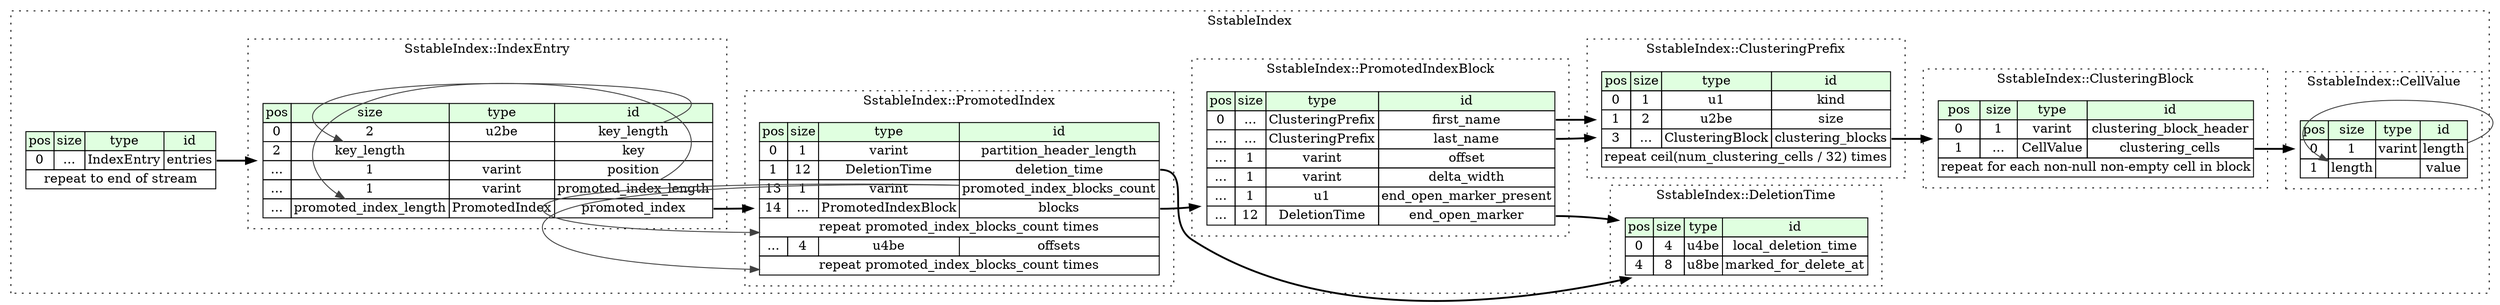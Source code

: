 digraph {
	rankdir=LR;
	node [shape=plaintext];
	subgraph cluster__sstable_index {
		label="SstableIndex";
		graph[style=dotted];

		sstable_index__seq [label=<<TABLE BORDER="0" CELLBORDER="1" CELLSPACING="0">
			<TR><TD BGCOLOR="#E0FFE0">pos</TD><TD BGCOLOR="#E0FFE0">size</TD><TD BGCOLOR="#E0FFE0">type</TD><TD BGCOLOR="#E0FFE0">id</TD></TR>
			<TR><TD PORT="entries_pos">0</TD><TD PORT="entries_size">...</TD><TD>IndexEntry</TD><TD PORT="entries_type">entries</TD></TR>
			<TR><TD COLSPAN="4" PORT="entries__repeat">repeat to end of stream</TD></TR>
		</TABLE>>];
		subgraph cluster__deletion_time {
			label="SstableIndex::DeletionTime";
			graph[style=dotted];

			deletion_time__seq [label=<<TABLE BORDER="0" CELLBORDER="1" CELLSPACING="0">
				<TR><TD BGCOLOR="#E0FFE0">pos</TD><TD BGCOLOR="#E0FFE0">size</TD><TD BGCOLOR="#E0FFE0">type</TD><TD BGCOLOR="#E0FFE0">id</TD></TR>
				<TR><TD PORT="local_deletion_time_pos">0</TD><TD PORT="local_deletion_time_size">4</TD><TD>u4be</TD><TD PORT="local_deletion_time_type">local_deletion_time</TD></TR>
				<TR><TD PORT="marked_for_delete_at_pos">4</TD><TD PORT="marked_for_delete_at_size">8</TD><TD>u8be</TD><TD PORT="marked_for_delete_at_type">marked_for_delete_at</TD></TR>
			</TABLE>>];
		}
		subgraph cluster__clustering_block {
			label="SstableIndex::ClusteringBlock";
			graph[style=dotted];

			clustering_block__seq [label=<<TABLE BORDER="0" CELLBORDER="1" CELLSPACING="0">
				<TR><TD BGCOLOR="#E0FFE0">pos</TD><TD BGCOLOR="#E0FFE0">size</TD><TD BGCOLOR="#E0FFE0">type</TD><TD BGCOLOR="#E0FFE0">id</TD></TR>
				<TR><TD PORT="clustering_block_header_pos">0</TD><TD PORT="clustering_block_header_size">1</TD><TD>varint</TD><TD PORT="clustering_block_header_type">clustering_block_header</TD></TR>
				<TR><TD PORT="clustering_cells_pos">1</TD><TD PORT="clustering_cells_size">...</TD><TD>CellValue</TD><TD PORT="clustering_cells_type">clustering_cells</TD></TR>
				<TR><TD COLSPAN="4" PORT="clustering_cells__repeat">repeat for each non-null non-empty cell in block</TD></TR>
			</TABLE>>];
		}
		subgraph cluster__clustering_prefix {
			label="SstableIndex::ClusteringPrefix";
			graph[style=dotted];

			clustering_prefix__seq [label=<<TABLE BORDER="0" CELLBORDER="1" CELLSPACING="0">
				<TR><TD BGCOLOR="#E0FFE0">pos</TD><TD BGCOLOR="#E0FFE0">size</TD><TD BGCOLOR="#E0FFE0">type</TD><TD BGCOLOR="#E0FFE0">id</TD></TR>
				<TR><TD PORT="kind_pos">0</TD><TD PORT="kind_size">1</TD><TD>u1</TD><TD PORT="kind_type">kind</TD></TR>
				<TR><TD PORT="size_pos">1</TD><TD PORT="size_size">2</TD><TD>u2be</TD><TD PORT="size_type">size</TD></TR>
				<TR><TD PORT="clustering_blocks_pos">3</TD><TD PORT="clustering_blocks_size">...</TD><TD>ClusteringBlock</TD><TD PORT="clustering_blocks_type">clustering_blocks</TD></TR>
				<TR><TD COLSPAN="4" PORT="clustering_blocks__repeat">repeat ceil(num_clustering_cells / 32) times</TD></TR>
			</TABLE>>];
		}
		subgraph cluster__cell_value {
			label="SstableIndex::CellValue";
			graph[style=dotted];

			cell_value__seq [label=<<TABLE BORDER="0" CELLBORDER="1" CELLSPACING="0">
				<TR><TD BGCOLOR="#E0FFE0">pos</TD><TD BGCOLOR="#E0FFE0">size</TD><TD BGCOLOR="#E0FFE0">type</TD><TD BGCOLOR="#E0FFE0">id</TD></TR>
				<TR><TD PORT="length_pos">0</TD><TD PORT="length_size">1</TD><TD>varint</TD><TD PORT="length_type">length</TD></TR>
				<TR><TD PORT="value_pos">1</TD><TD PORT="value_size">length</TD><TD></TD><TD PORT="value_type">value</TD></TR>
			</TABLE>>];
		}
		subgraph cluster__index_entry {
			label="SstableIndex::IndexEntry";
			graph[style=dotted];

			index_entry__seq [label=<<TABLE BORDER="0" CELLBORDER="1" CELLSPACING="0">
				<TR><TD BGCOLOR="#E0FFE0">pos</TD><TD BGCOLOR="#E0FFE0">size</TD><TD BGCOLOR="#E0FFE0">type</TD><TD BGCOLOR="#E0FFE0">id</TD></TR>
				<TR><TD PORT="key_length_pos">0</TD><TD PORT="key_length_size">2</TD><TD>u2be</TD><TD PORT="key_length_type">key_length</TD></TR>
				<TR><TD PORT="key_pos">2</TD><TD PORT="key_size">key_length</TD><TD></TD><TD PORT="key_type">key</TD></TR>
				<TR><TD PORT="position_pos">...</TD><TD PORT="position_size">1</TD><TD>varint</TD><TD PORT="position_type">position</TD></TR>
				<TR><TD PORT="promoted_index_length_pos">...</TD><TD PORT="promoted_index_length_size">1</TD><TD>varint</TD><TD PORT="promoted_index_length_type">promoted_index_length</TD></TR>
				<TR><TD PORT="promoted_index_pos">...</TD><TD PORT="promoted_index_size">promoted_index_length</TD><TD>PromotedIndex</TD><TD PORT="promoted_index_type">promoted_index</TD></TR>
			</TABLE>>];
		}
		subgraph cluster__promoted_index {
			label="SstableIndex::PromotedIndex";
			graph[style=dotted];

			promoted_index__seq [label=<<TABLE BORDER="0" CELLBORDER="1" CELLSPACING="0">
				<TR><TD BGCOLOR="#E0FFE0">pos</TD><TD BGCOLOR="#E0FFE0">size</TD><TD BGCOLOR="#E0FFE0">type</TD><TD BGCOLOR="#E0FFE0">id</TD></TR>
				<TR><TD PORT="partition_header_length_pos">0</TD><TD PORT="partition_header_length_size">1</TD><TD>varint</TD><TD PORT="partition_header_length_type">partition_header_length</TD></TR>
				<TR><TD PORT="deletion_time_pos">1</TD><TD PORT="deletion_time_size">12</TD><TD>DeletionTime</TD><TD PORT="deletion_time_type">deletion_time</TD></TR>
				<TR><TD PORT="promoted_index_blocks_count_pos">13</TD><TD PORT="promoted_index_blocks_count_size">1</TD><TD>varint</TD><TD PORT="promoted_index_blocks_count_type">promoted_index_blocks_count</TD></TR>
				<TR><TD PORT="blocks_pos">14</TD><TD PORT="blocks_size">...</TD><TD>PromotedIndexBlock</TD><TD PORT="blocks_type">blocks</TD></TR>
				<TR><TD COLSPAN="4" PORT="blocks__repeat">repeat promoted_index_blocks_count times</TD></TR>
				<TR><TD PORT="offsets_pos">...</TD><TD PORT="offsets_size">4</TD><TD>u4be</TD><TD PORT="offsets_type">offsets</TD></TR>
				<TR><TD COLSPAN="4" PORT="offsets__repeat">repeat promoted_index_blocks_count times</TD></TR>
			</TABLE>>];
		}
		subgraph cluster__promoted_index_block {
			label="SstableIndex::PromotedIndexBlock";
			graph[style=dotted];

			promoted_index_block__seq [label=<<TABLE BORDER="0" CELLBORDER="1" CELLSPACING="0">
				<TR><TD BGCOLOR="#E0FFE0">pos</TD><TD BGCOLOR="#E0FFE0">size</TD><TD BGCOLOR="#E0FFE0">type</TD><TD BGCOLOR="#E0FFE0">id</TD></TR>
				<TR><TD PORT="first_name_pos">0</TD><TD PORT="first_name_size">...</TD><TD>ClusteringPrefix</TD><TD PORT="first_name_type">first_name</TD></TR>
				<TR><TD PORT="last_name_pos">...</TD><TD PORT="last_name_size">...</TD><TD>ClusteringPrefix</TD><TD PORT="last_name_type">last_name</TD></TR>
				<TR><TD PORT="offset_pos">...</TD><TD PORT="offset_size">1</TD><TD>varint</TD><TD PORT="offset_type">offset</TD></TR>
				<TR><TD PORT="delta_width_pos">...</TD><TD PORT="delta_width_size">1</TD><TD>varint</TD><TD PORT="delta_width_type">delta_width</TD></TR>
				<TR><TD PORT="end_open_marker_present_pos">...</TD><TD PORT="end_open_marker_present_size">1</TD><TD>u1</TD><TD PORT="end_open_marker_present_type">end_open_marker_present</TD></TR>
				<TR><TD PORT="end_open_marker_pos">...</TD><TD PORT="end_open_marker_size">12</TD><TD>DeletionTime</TD><TD PORT="end_open_marker_type">end_open_marker</TD></TR>
			</TABLE>>];
		}
	}
	sstable_index__seq:entries_type -> index_entry__seq [style=bold];
	clustering_block__seq:clustering_cells_type -> cell_value__seq [style=bold];
	clustering_prefix__seq:clustering_blocks_type -> clustering_block__seq [style=bold];
	cell_value__seq:length_type -> cell_value__seq:value_size [color="#404040"];
	index_entry__seq:key_length_type -> index_entry__seq:key_size [color="#404040"];
	index_entry__seq:promoted_index_length_type -> index_entry__seq:promoted_index_size [color="#404040"];
	index_entry__seq:promoted_index_type -> promoted_index__seq [style=bold];
	promoted_index__seq:deletion_time_type -> deletion_time__seq [style=bold];
	promoted_index__seq:blocks_type -> promoted_index_block__seq [style=bold];
	promoted_index__seq:promoted_index_blocks_count_type -> promoted_index__seq:blocks__repeat [color="#404040"];
	promoted_index__seq:promoted_index_blocks_count_type -> promoted_index__seq:offsets__repeat [color="#404040"];
	promoted_index_block__seq:first_name_type -> clustering_prefix__seq [style=bold];
	promoted_index_block__seq:last_name_type -> clustering_prefix__seq [style=bold];
	promoted_index_block__seq:end_open_marker_type -> deletion_time__seq [style=bold];
}

